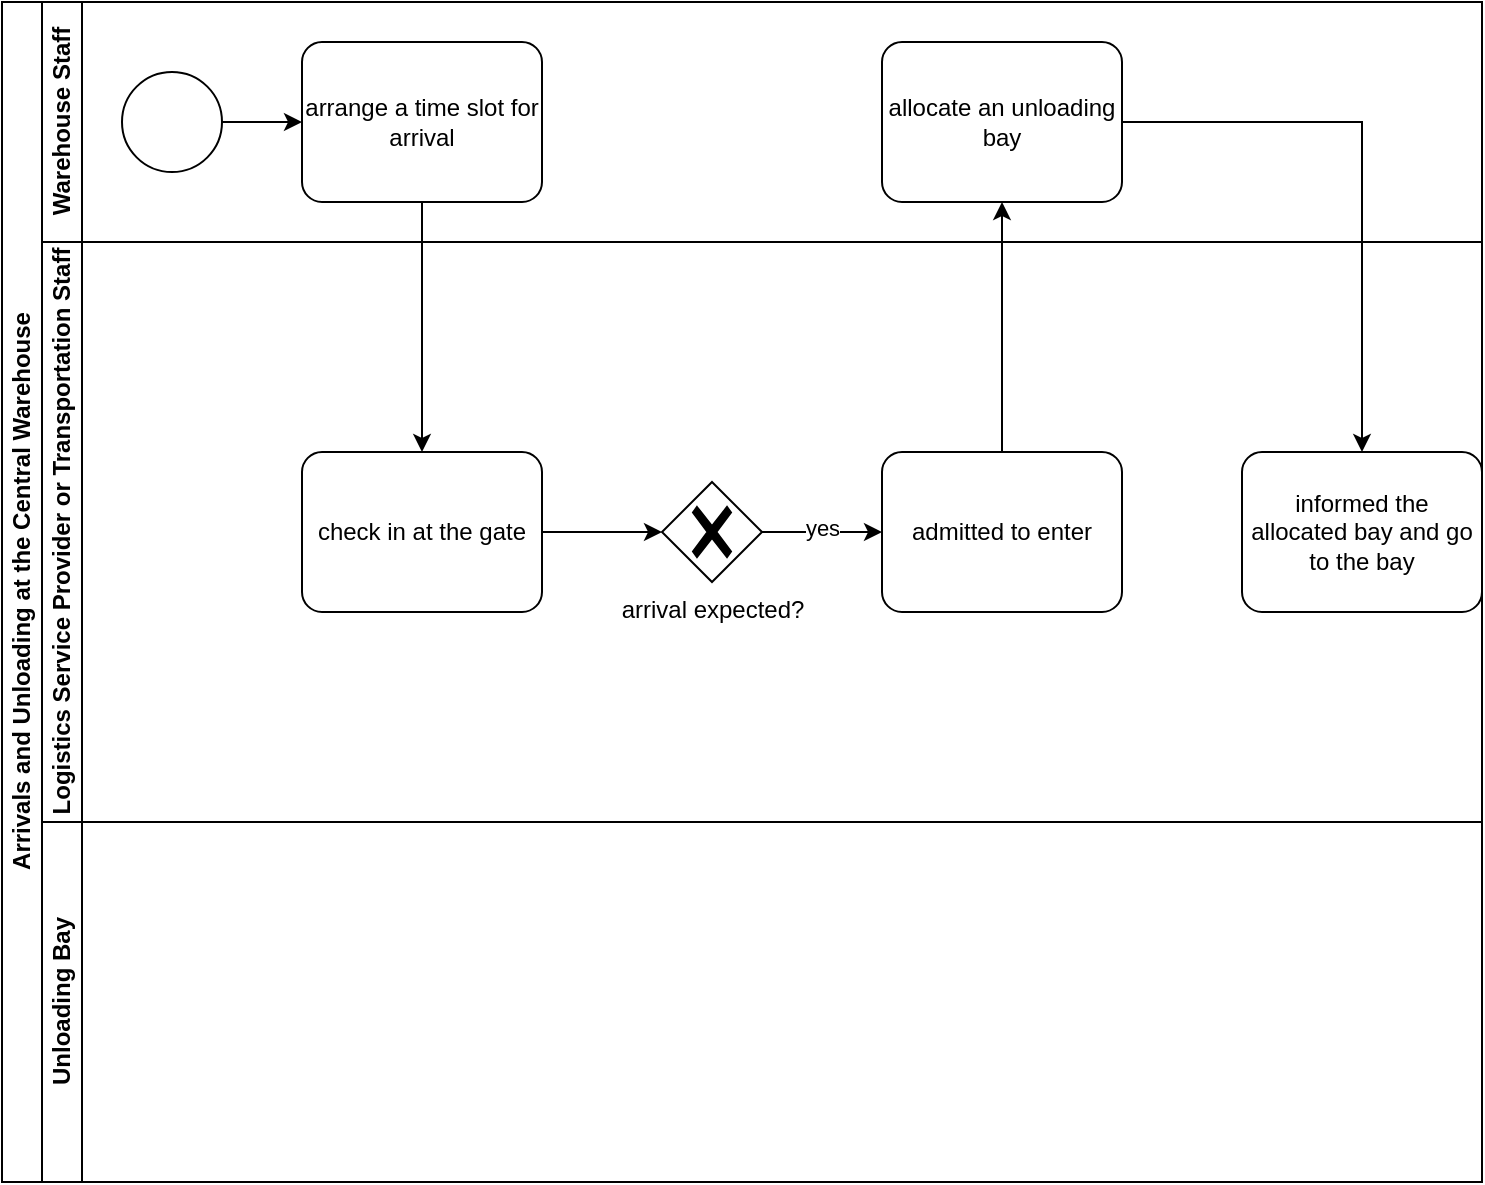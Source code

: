 <mxfile version="20.7.4" type="github">
  <diagram id="prtHgNgQTEPvFCAcTncT" name="Page-1">
    <mxGraphModel dx="978" dy="637" grid="1" gridSize="10" guides="1" tooltips="1" connect="1" arrows="1" fold="1" page="1" pageScale="1" pageWidth="827" pageHeight="1169" math="0" shadow="0">
      <root>
        <mxCell id="0" />
        <mxCell id="1" parent="0" />
        <mxCell id="dNxyNK7c78bLwvsdeMH5-19" value="Arrivals and Unloading at the Central Warehouse" style="swimlane;html=1;childLayout=stackLayout;resizeParent=1;resizeParentMax=0;horizontal=0;startSize=20;horizontalStack=0;" parent="1" vertex="1">
          <mxGeometry x="20" y="10" width="740" height="590" as="geometry" />
        </mxCell>
        <mxCell id="dNxyNK7c78bLwvsdeMH5-20" value="Warehouse Staff" style="swimlane;html=1;startSize=20;horizontal=0;" parent="dNxyNK7c78bLwvsdeMH5-19" vertex="1">
          <mxGeometry x="20" width="720" height="120" as="geometry" />
        </mxCell>
        <mxCell id="jybm4fPGBQml7Ri3tgQ--3" style="edgeStyle=orthogonalEdgeStyle;rounded=0;orthogonalLoop=1;jettySize=auto;html=1;" edge="1" parent="dNxyNK7c78bLwvsdeMH5-20" source="jybm4fPGBQml7Ri3tgQ--1" target="jybm4fPGBQml7Ri3tgQ--2">
          <mxGeometry relative="1" as="geometry" />
        </mxCell>
        <mxCell id="jybm4fPGBQml7Ri3tgQ--1" value="" style="points=[[0.145,0.145,0],[0.5,0,0],[0.855,0.145,0],[1,0.5,0],[0.855,0.855,0],[0.5,1,0],[0.145,0.855,0],[0,0.5,0]];shape=mxgraph.bpmn.event;html=1;verticalLabelPosition=bottom;labelBackgroundColor=#ffffff;verticalAlign=top;align=center;perimeter=ellipsePerimeter;outlineConnect=0;aspect=fixed;outline=standard;symbol=general;" vertex="1" parent="dNxyNK7c78bLwvsdeMH5-20">
          <mxGeometry x="40" y="35" width="50" height="50" as="geometry" />
        </mxCell>
        <mxCell id="jybm4fPGBQml7Ri3tgQ--2" value="arrange a time slot for arrival" style="points=[[0.25,0,0],[0.5,0,0],[0.75,0,0],[1,0.25,0],[1,0.5,0],[1,0.75,0],[0.75,1,0],[0.5,1,0],[0.25,1,0],[0,0.75,0],[0,0.5,0],[0,0.25,0]];shape=mxgraph.bpmn.task;whiteSpace=wrap;rectStyle=rounded;size=10;html=1;taskMarker=abstract;" vertex="1" parent="dNxyNK7c78bLwvsdeMH5-20">
          <mxGeometry x="130" y="20" width="120" height="80" as="geometry" />
        </mxCell>
        <mxCell id="jybm4fPGBQml7Ri3tgQ--14" value="allocate an unloading bay" style="points=[[0.25,0,0],[0.5,0,0],[0.75,0,0],[1,0.25,0],[1,0.5,0],[1,0.75,0],[0.75,1,0],[0.5,1,0],[0.25,1,0],[0,0.75,0],[0,0.5,0],[0,0.25,0]];shape=mxgraph.bpmn.task;whiteSpace=wrap;rectStyle=rounded;size=10;html=1;taskMarker=abstract;" vertex="1" parent="dNxyNK7c78bLwvsdeMH5-20">
          <mxGeometry x="420" y="20" width="120" height="80" as="geometry" />
        </mxCell>
        <mxCell id="dNxyNK7c78bLwvsdeMH5-21" value="Logistics Service Provider or&amp;nbsp;Transportation Staff" style="swimlane;html=1;startSize=20;horizontal=0;" parent="dNxyNK7c78bLwvsdeMH5-19" vertex="1">
          <mxGeometry x="20" y="120" width="720" height="290" as="geometry" />
        </mxCell>
        <mxCell id="jybm4fPGBQml7Ri3tgQ--10" style="edgeStyle=orthogonalEdgeStyle;rounded=0;orthogonalLoop=1;jettySize=auto;html=1;" edge="1" parent="dNxyNK7c78bLwvsdeMH5-21" source="jybm4fPGBQml7Ri3tgQ--6" target="jybm4fPGBQml7Ri3tgQ--9">
          <mxGeometry relative="1" as="geometry" />
        </mxCell>
        <mxCell id="jybm4fPGBQml7Ri3tgQ--6" value="check in at the gate" style="points=[[0.25,0,0],[0.5,0,0],[0.75,0,0],[1,0.25,0],[1,0.5,0],[1,0.75,0],[0.75,1,0],[0.5,1,0],[0.25,1,0],[0,0.75,0],[0,0.5,0],[0,0.25,0]];shape=mxgraph.bpmn.task;whiteSpace=wrap;rectStyle=rounded;size=10;html=1;taskMarker=abstract;" vertex="1" parent="dNxyNK7c78bLwvsdeMH5-21">
          <mxGeometry x="130" y="105" width="120" height="80" as="geometry" />
        </mxCell>
        <mxCell id="jybm4fPGBQml7Ri3tgQ--13" style="edgeStyle=orthogonalEdgeStyle;rounded=0;orthogonalLoop=1;jettySize=auto;html=1;" edge="1" parent="dNxyNK7c78bLwvsdeMH5-21" source="jybm4fPGBQml7Ri3tgQ--9" target="jybm4fPGBQml7Ri3tgQ--11">
          <mxGeometry relative="1" as="geometry" />
        </mxCell>
        <mxCell id="jybm4fPGBQml7Ri3tgQ--18" value="yes" style="edgeLabel;html=1;align=center;verticalAlign=middle;resizable=0;points=[];" vertex="1" connectable="0" parent="jybm4fPGBQml7Ri3tgQ--13">
          <mxGeometry y="3" relative="1" as="geometry">
            <mxPoint y="1" as="offset" />
          </mxGeometry>
        </mxCell>
        <mxCell id="jybm4fPGBQml7Ri3tgQ--9" value="arrival&amp;nbsp;expected?" style="points=[[0.25,0.25,0],[0.5,0,0],[0.75,0.25,0],[1,0.5,0],[0.75,0.75,0],[0.5,1,0],[0.25,0.75,0],[0,0.5,0]];shape=mxgraph.bpmn.gateway2;html=1;verticalLabelPosition=bottom;labelBackgroundColor=#ffffff;verticalAlign=top;align=center;perimeter=rhombusPerimeter;outlineConnect=0;outline=none;symbol=none;gwType=exclusive;" vertex="1" parent="dNxyNK7c78bLwvsdeMH5-21">
          <mxGeometry x="310" y="120" width="50" height="50" as="geometry" />
        </mxCell>
        <mxCell id="jybm4fPGBQml7Ri3tgQ--11" value="admitted to enter" style="points=[[0.25,0,0],[0.5,0,0],[0.75,0,0],[1,0.25,0],[1,0.5,0],[1,0.75,0],[0.75,1,0],[0.5,1,0],[0.25,1,0],[0,0.75,0],[0,0.5,0],[0,0.25,0]];shape=mxgraph.bpmn.task;whiteSpace=wrap;rectStyle=rounded;size=10;html=1;taskMarker=abstract;" vertex="1" parent="dNxyNK7c78bLwvsdeMH5-21">
          <mxGeometry x="420" y="105" width="120" height="80" as="geometry" />
        </mxCell>
        <mxCell id="jybm4fPGBQml7Ri3tgQ--16" value="informed the allocated bay and go to the bay" style="points=[[0.25,0,0],[0.5,0,0],[0.75,0,0],[1,0.25,0],[1,0.5,0],[1,0.75,0],[0.75,1,0],[0.5,1,0],[0.25,1,0],[0,0.75,0],[0,0.5,0],[0,0.25,0]];shape=mxgraph.bpmn.task;whiteSpace=wrap;rectStyle=rounded;size=10;html=1;taskMarker=abstract;" vertex="1" parent="dNxyNK7c78bLwvsdeMH5-21">
          <mxGeometry x="600" y="105" width="120" height="80" as="geometry" />
        </mxCell>
        <mxCell id="dNxyNK7c78bLwvsdeMH5-22" value="Unloading Bay" style="swimlane;html=1;startSize=20;horizontal=0;" parent="dNxyNK7c78bLwvsdeMH5-19" vertex="1">
          <mxGeometry x="20" y="410" width="720" height="180" as="geometry" />
        </mxCell>
        <mxCell id="jybm4fPGBQml7Ri3tgQ--7" style="edgeStyle=orthogonalEdgeStyle;rounded=0;orthogonalLoop=1;jettySize=auto;html=1;" edge="1" parent="dNxyNK7c78bLwvsdeMH5-19" source="jybm4fPGBQml7Ri3tgQ--2" target="jybm4fPGBQml7Ri3tgQ--6">
          <mxGeometry relative="1" as="geometry" />
        </mxCell>
        <mxCell id="jybm4fPGBQml7Ri3tgQ--15" style="edgeStyle=orthogonalEdgeStyle;rounded=0;orthogonalLoop=1;jettySize=auto;html=1;" edge="1" parent="dNxyNK7c78bLwvsdeMH5-19" source="jybm4fPGBQml7Ri3tgQ--11" target="jybm4fPGBQml7Ri3tgQ--14">
          <mxGeometry relative="1" as="geometry" />
        </mxCell>
        <mxCell id="jybm4fPGBQml7Ri3tgQ--17" style="edgeStyle=orthogonalEdgeStyle;rounded=0;orthogonalLoop=1;jettySize=auto;html=1;" edge="1" parent="dNxyNK7c78bLwvsdeMH5-19" source="jybm4fPGBQml7Ri3tgQ--14" target="jybm4fPGBQml7Ri3tgQ--16">
          <mxGeometry relative="1" as="geometry" />
        </mxCell>
      </root>
    </mxGraphModel>
  </diagram>
</mxfile>
